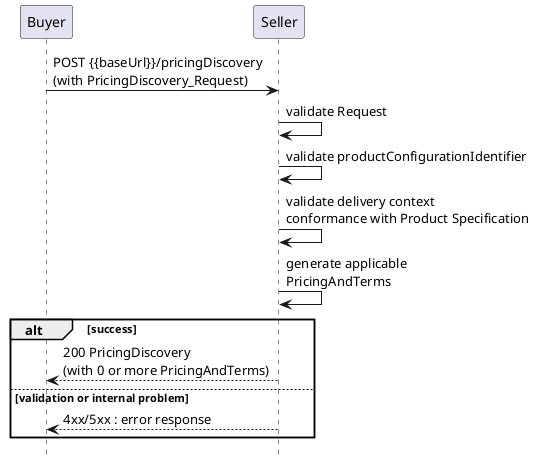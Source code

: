 @startuml

hide footbox

participant Buyer
participant Seller

Buyer -> Seller : POST {{baseUrl}}/pricingDiscovery\n(with PricingDiscovery_Request)

Seller -> Seller : validate Request
Seller -> Seller : validate productConfigurationIdentifier
Seller -> Seller : validate delivery context\nconformance with Product Specification
Seller -> Seller : generate applicable\nPricingAndTerms

alt success
    Buyer <-- Seller : 200 PricingDiscovery\n(with 0 or more PricingAndTerms)
else validation or internal problem
    Buyer <-- Seller: 4xx/5xx : error response
end
@enduml